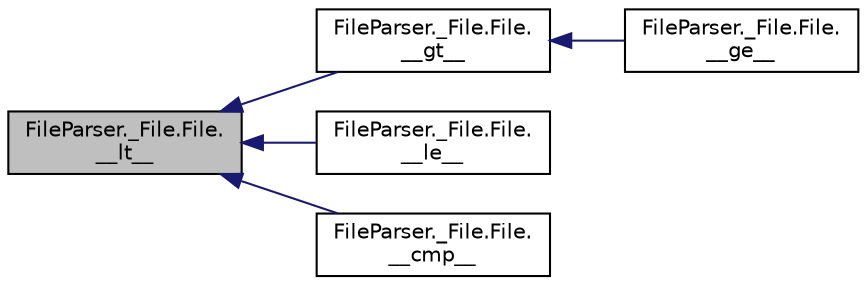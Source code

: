digraph "FileParser._File.File.__lt__"
{
  edge [fontname="Helvetica",fontsize="10",labelfontname="Helvetica",labelfontsize="10"];
  node [fontname="Helvetica",fontsize="10",shape=record];
  rankdir="LR";
  Node1 [label="FileParser._File.File.\l__lt__",height=0.2,width=0.4,color="black", fillcolor="grey75", style="filled", fontcolor="black"];
  Node1 -> Node2 [dir="back",color="midnightblue",fontsize="10",style="solid",fontname="Helvetica"];
  Node2 [label="FileParser._File.File.\l__gt__",height=0.2,width=0.4,color="black", fillcolor="white", style="filled",URL="$class_file_parser_1_1___file_1_1_file.html#ac069fa91191517fb00045e5d8ea53e6a"];
  Node2 -> Node3 [dir="back",color="midnightblue",fontsize="10",style="solid",fontname="Helvetica"];
  Node3 [label="FileParser._File.File.\l__ge__",height=0.2,width=0.4,color="black", fillcolor="white", style="filled",URL="$class_file_parser_1_1___file_1_1_file.html#ad3ed5b5ab976e03360021c5e28b0cdc6"];
  Node1 -> Node4 [dir="back",color="midnightblue",fontsize="10",style="solid",fontname="Helvetica"];
  Node4 [label="FileParser._File.File.\l__le__",height=0.2,width=0.4,color="black", fillcolor="white", style="filled",URL="$class_file_parser_1_1___file_1_1_file.html#a82fdedfa1b54b79d4cb17649ba5a70ff"];
  Node1 -> Node5 [dir="back",color="midnightblue",fontsize="10",style="solid",fontname="Helvetica"];
  Node5 [label="FileParser._File.File.\l__cmp__",height=0.2,width=0.4,color="black", fillcolor="white", style="filled",URL="$class_file_parser_1_1___file_1_1_file.html#ae08eeeab9a950680c555c5c5f1f26abd"];
}
